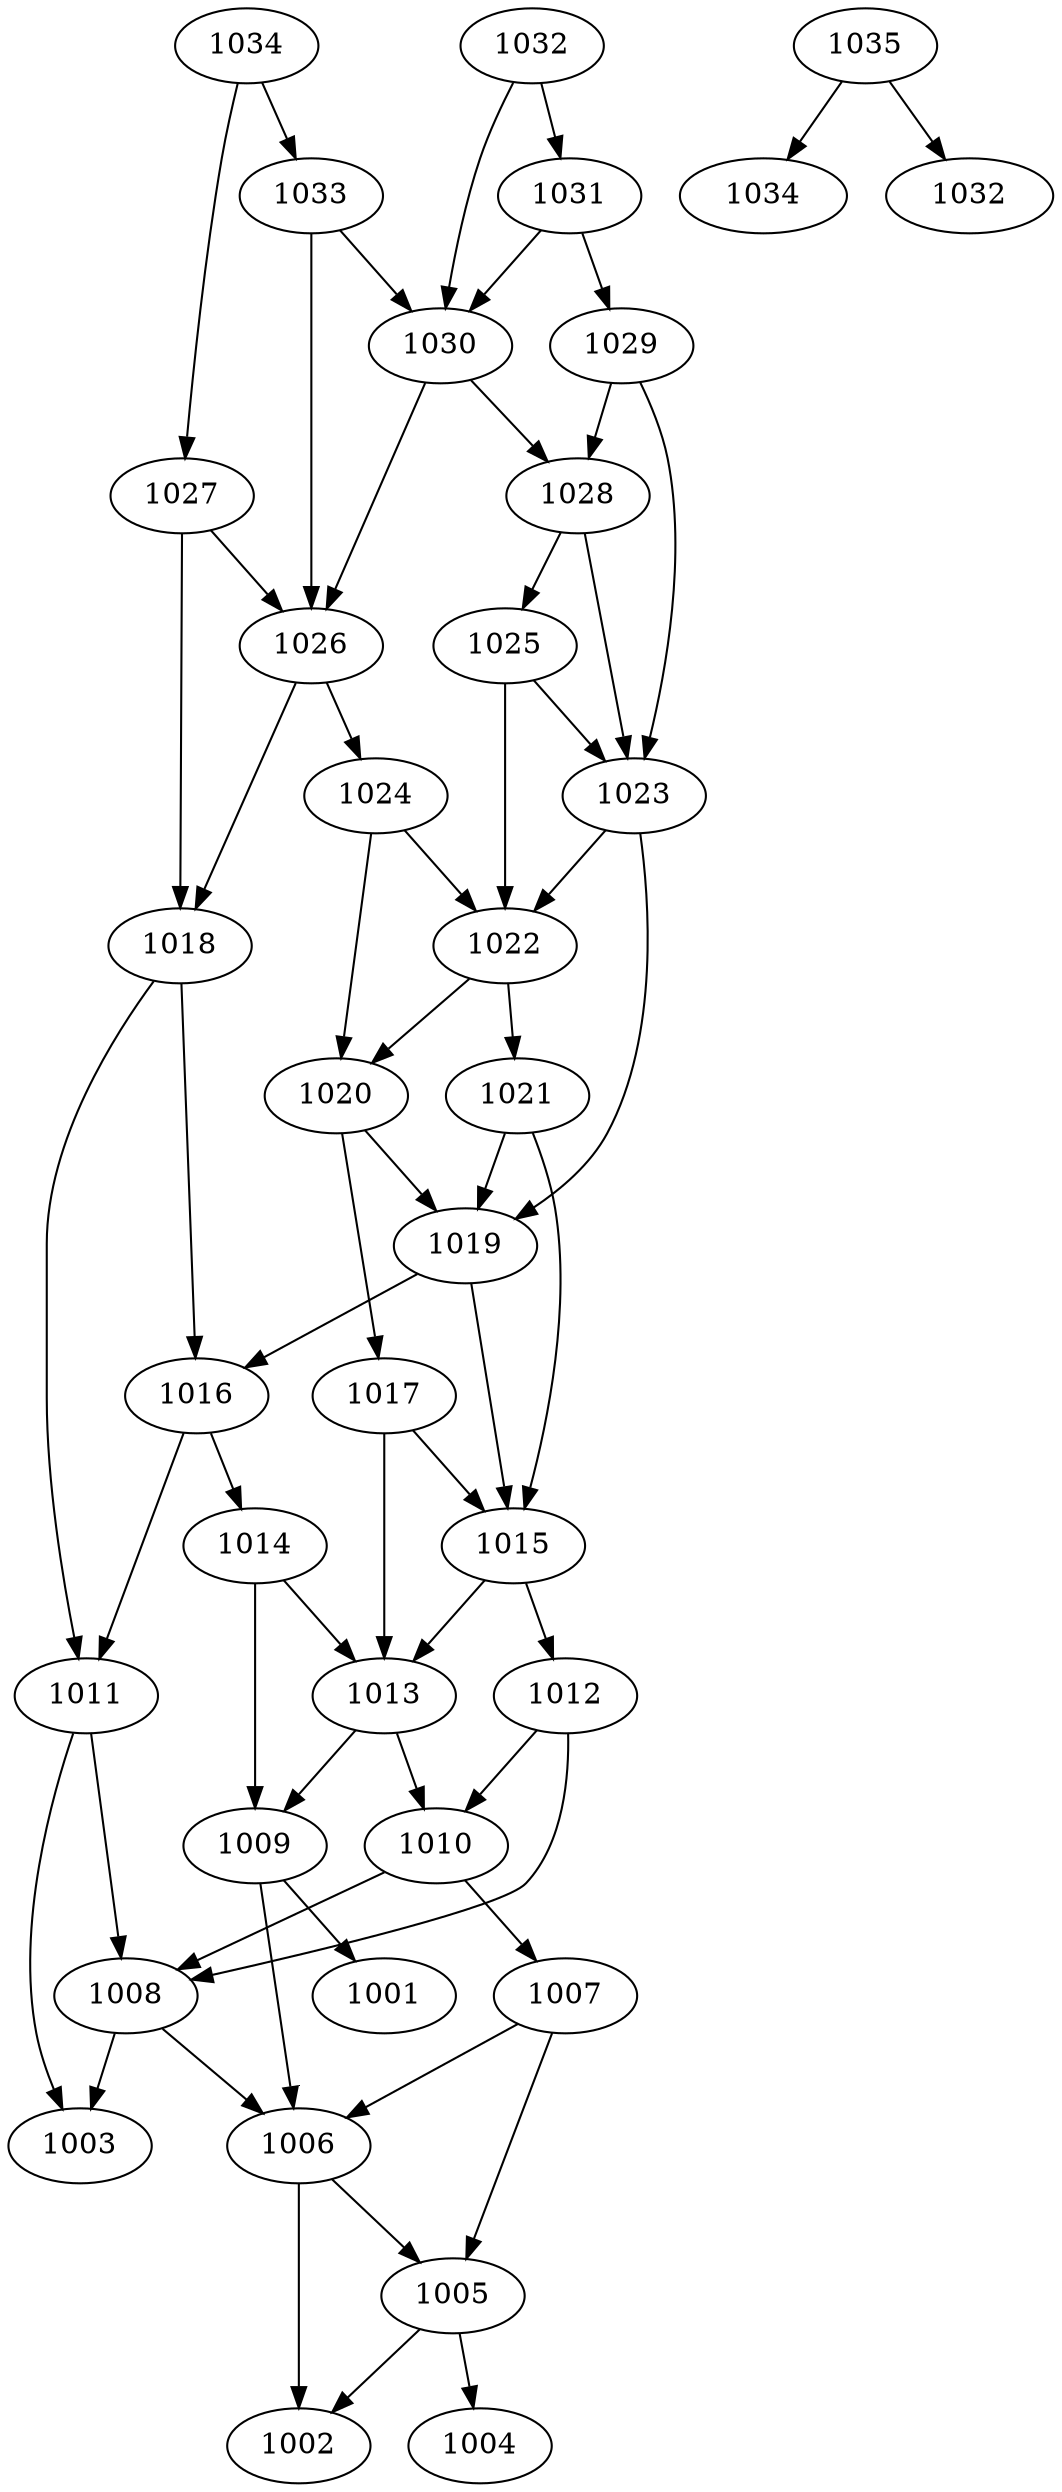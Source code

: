 digraph {
1005 -> { 1002 , 1004 }
1006 -> { 1005 , 1002 }
1007 -> { 1006 , 1005 }
1008 -> { 1003 , 1006 }
1009 -> { 1006 , 1001 }
1010 -> { 1008 , 1007 }
1011 -> { 1008 , 1003 }
1012 -> { 1010 , 1008 }
1013 -> { 1009 , 1010 }
1014 -> { 1013 , 1009 }
1015 -> { 1013 , 1012 }
1016 -> { 1011 , 1014 }
1017 -> { 1015 , 1013 }
1018 -> { 1016 , 1011 }
1019 -> { 1015 , 1016 }
1020 -> { 1019 , 1017 }
1021 -> { 1019 , 1015 }
1022 -> { 1020 , 1021 }
1023 -> { 1022 , 1019 }
1024 -> { 1022 , 1020 }
1025 -> { 1023 , 1022 }
1026 -> { 1018 , 1024 }
1027 -> { 1026 , 1018 }
1028 -> { 1023 , 1025 }
1029 -> { 1028 , 1023 }
1030 -> { 1026 , 1028 }
1031 -> { 1030 , 1029 }
1032 -> { 1031 , 1030 }
1033 -> { 1030 , 1026 }
1034 -> { 1027 , 1033 }
1035 -> { 1034 , 1032 }
}